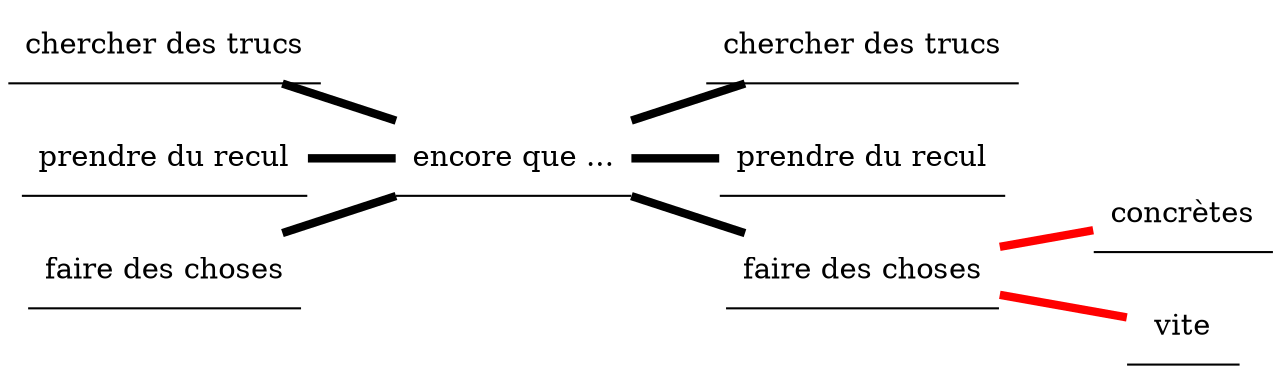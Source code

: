 graph {
    // why not ??? :'(
    // splines=true
    // edge [splines=true]
    // node [headport=sw] // or even "hello":sw

    // rankdir=LR
    // node [shape=record]
    node [shape=underline]


    edge [penwidth=4]
    // looks ugly. better than nothing
    // interesting formula:
    // penwidth=2 * (2 + graph_height - dest_node.depth)

    rankdir=LR
    overlap=false
    { root [label="encore que ..."] }
    --
    { trucs  [label="chercher des trucs"]
    ; recul  [label="prendre du recul"]
    ; choses [label="faire des choses"]
    }
    { backchose   [label="chercher des trucs"]
    ; backlog     [label="prendre du recul"]
    ; backassable [label="faire des choses"]
    } -- root

    edge [color=red]
    choses --
    { "concrètes"
    , "vite"
    }

    // twopi version
    // less control ???
    // don't render well ???
    // ranksep=1.5;
    // ratio=auto;
    // { root [label="encore que ..."] } --
    // { trucs  [label="chercher des trucs"]
    // ; recul  [label="prendre du recul"]
    // ; choses [label="faire des choses"]
    // ; backchose   [label="chercher des trucs"]
    // ; backlog     [label="prendre du recul"]
    // ; backassable [label="faire des choses"]
    // }
    // choses --
    // { "concrètes"
    // ; "vite"
    // }

}
